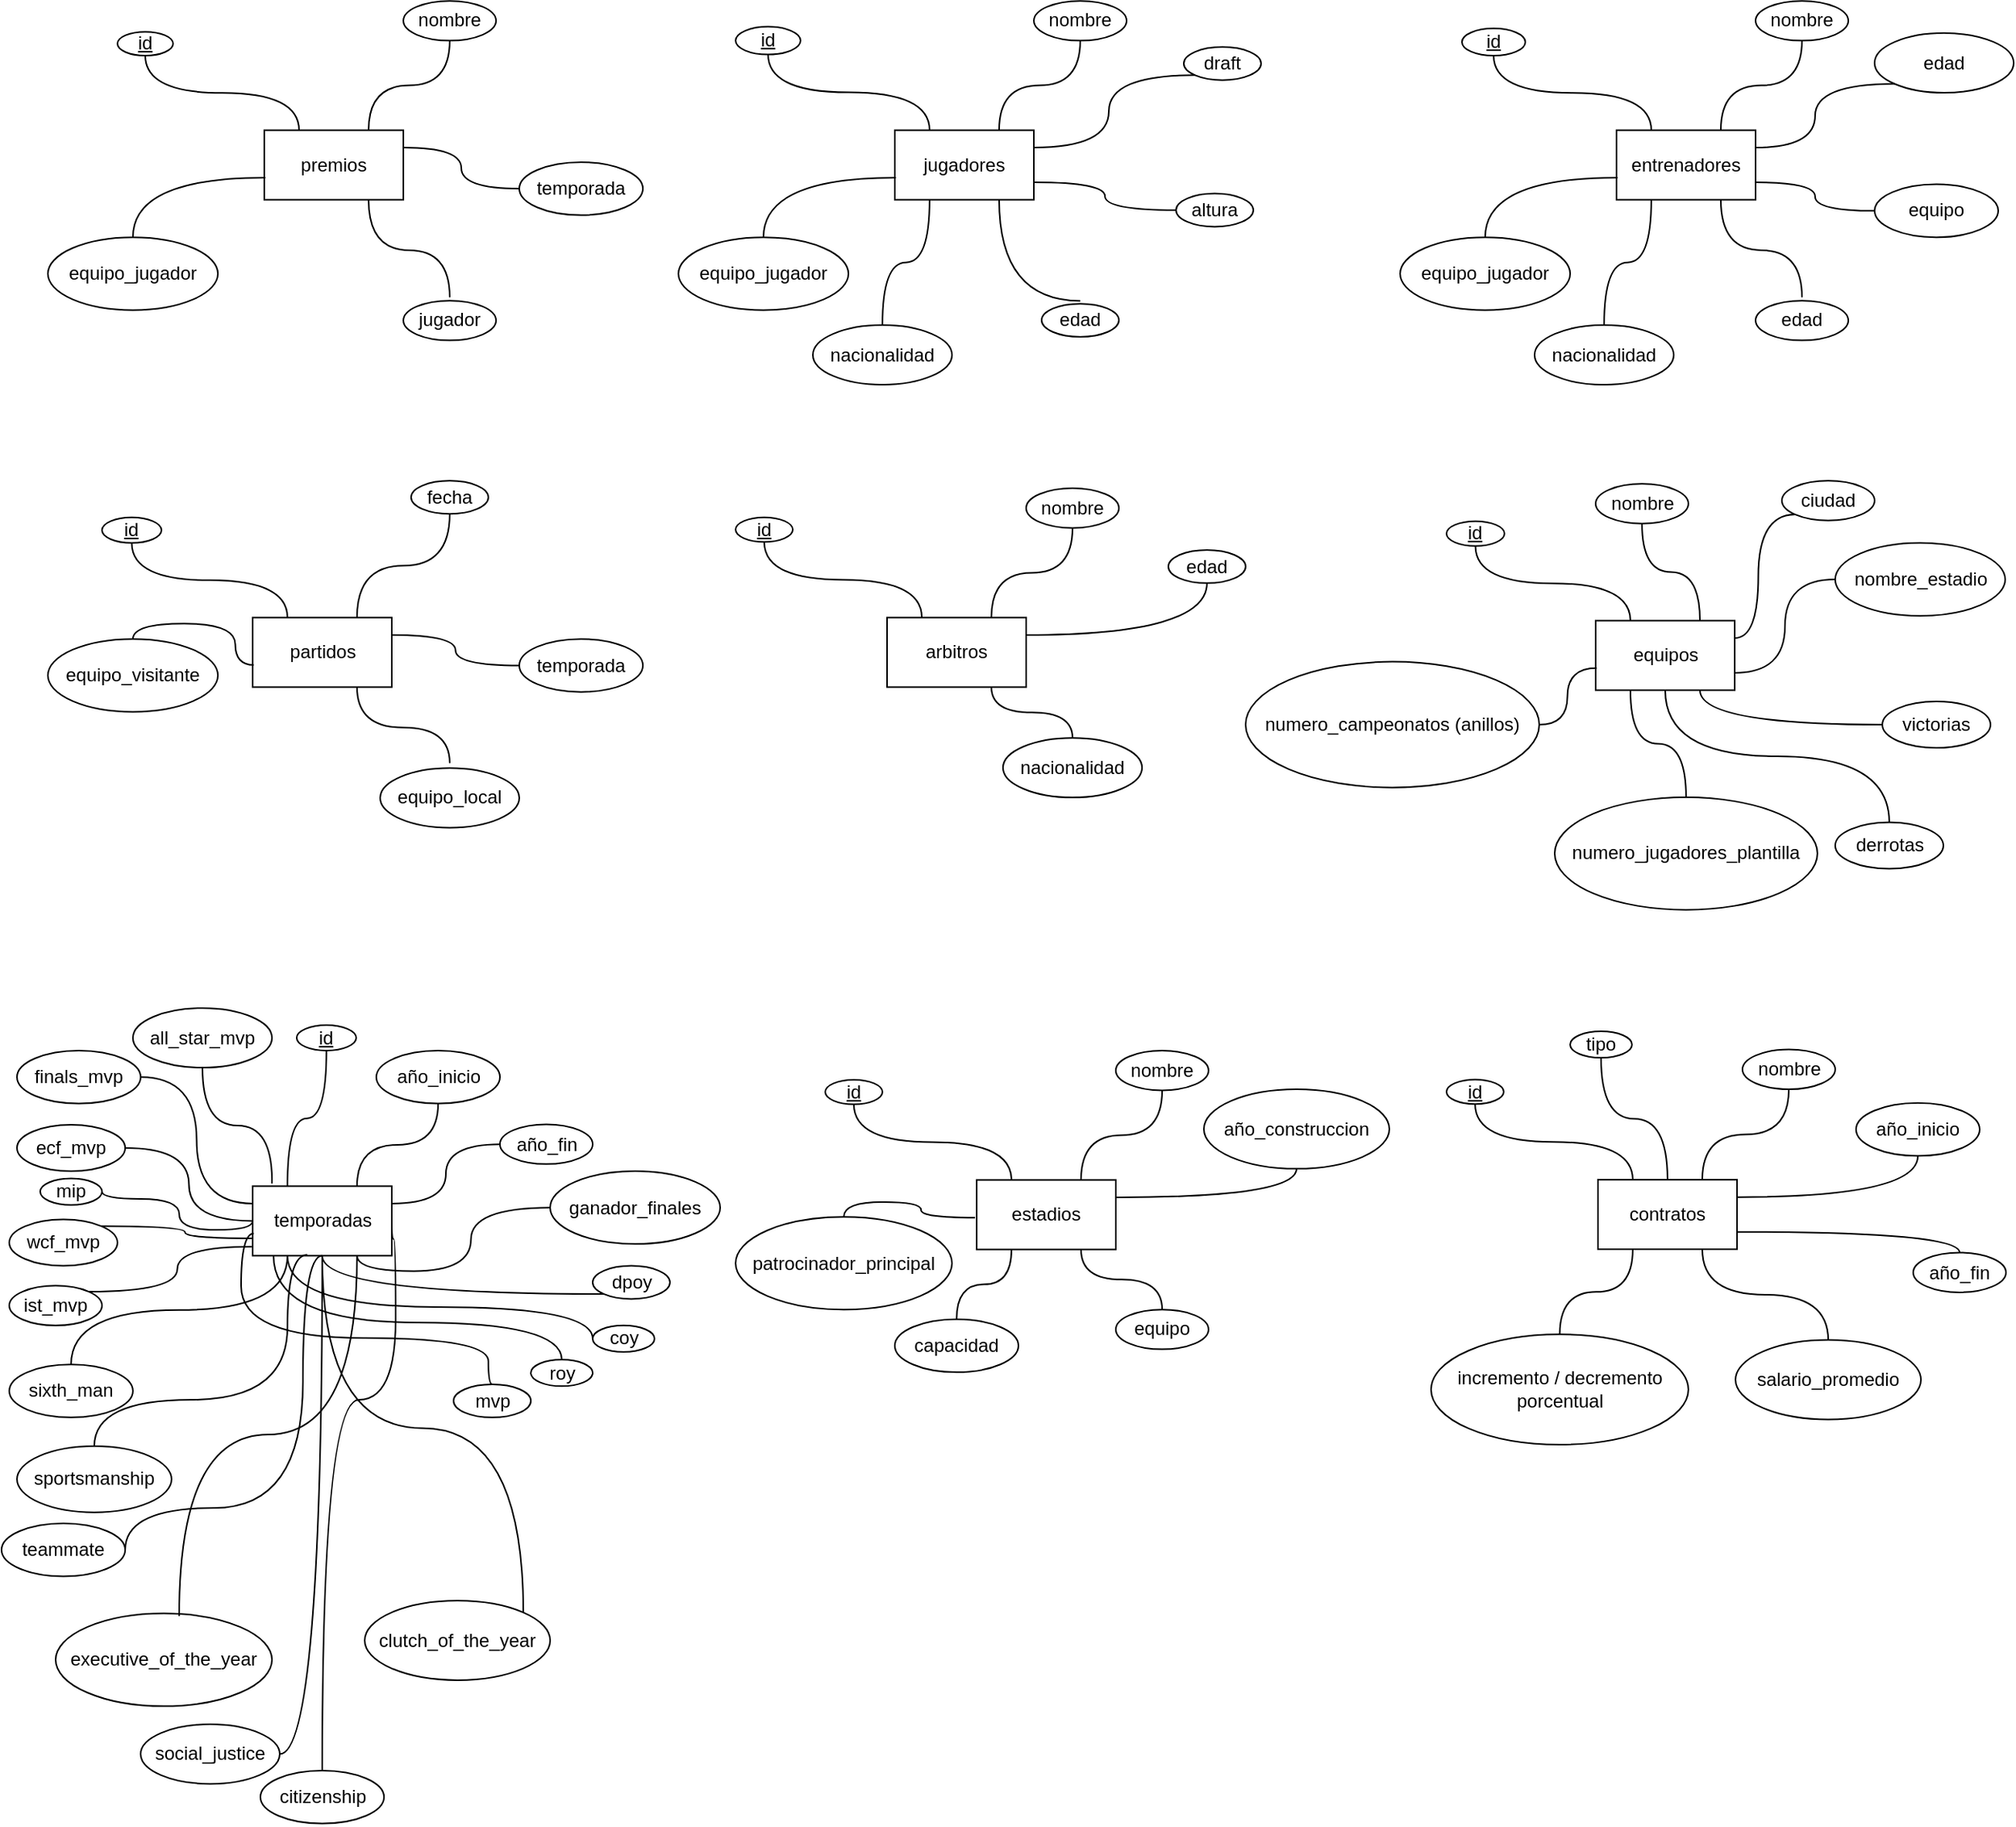 <mxfile>
    <diagram id="GtlSE6PxsFourFfLZDGg" name="Page-1">
        <mxGraphModel dx="1691" dy="1198" grid="1" gridSize="10" guides="1" tooltips="1" connect="1" arrows="1" fold="1" page="1" pageScale="1" pageWidth="4681" pageHeight="3300" math="0" shadow="0">
            <root>
                <mxCell id="0"/>
                <mxCell id="1" parent="0"/>
                <mxCell id="12" value="premios" style="rounded=0;whiteSpace=wrap;html=1;aspect=fixed;" parent="1" vertex="1">
                    <mxGeometry x="175" y="118.29" width="90" height="45" as="geometry"/>
                </mxCell>
                <mxCell id="13" style="edgeStyle=orthogonalEdgeStyle;html=1;exitX=0.5;exitY=1;exitDx=0;exitDy=0;entryX=0.25;entryY=0;entryDx=0;entryDy=0;curved=1;endArrow=none;endFill=0;" parent="1" source="14" target="12" edge="1">
                    <mxGeometry relative="1" as="geometry"/>
                </mxCell>
                <mxCell id="14" value="&lt;u&gt;id&lt;/u&gt;" style="ellipse;whiteSpace=wrap;html=1;aspect=fixed;" parent="1" vertex="1">
                    <mxGeometry x="80" y="54.58" width="35.99" height="15.42" as="geometry"/>
                </mxCell>
                <mxCell id="15" value="nombre" style="ellipse;whiteSpace=wrap;html=1;aspect=fixed;" parent="1" vertex="1">
                    <mxGeometry x="265" y="34.57" width="60" height="25.72" as="geometry"/>
                </mxCell>
                <mxCell id="16" style="edgeStyle=orthogonalEdgeStyle;html=1;exitX=0.5;exitY=1;exitDx=0;exitDy=0;entryX=0.75;entryY=0;entryDx=0;entryDy=0;curved=1;endArrow=none;endFill=0;" parent="1" source="15" target="12" edge="1">
                    <mxGeometry relative="1" as="geometry">
                        <mxPoint x="203" y="70.29" as="sourcePoint"/>
                        <mxPoint x="228" y="110.29" as="targetPoint"/>
                    </mxGeometry>
                </mxCell>
                <mxCell id="17" value="temporada" style="ellipse;whiteSpace=wrap;html=1;aspect=fixed;" parent="1" vertex="1">
                    <mxGeometry x="340" y="139" width="80" height="34.29" as="geometry"/>
                </mxCell>
                <mxCell id="18" style="edgeStyle=orthogonalEdgeStyle;html=1;exitX=0;exitY=0.5;exitDx=0;exitDy=0;entryX=1;entryY=0.25;entryDx=0;entryDy=0;curved=1;endArrow=none;endFill=0;" parent="1" source="17" target="12" edge="1">
                    <mxGeometry relative="1" as="geometry">
                        <mxPoint x="335" y="108.02" as="sourcePoint"/>
                        <mxPoint x="320" y="152.59" as="targetPoint"/>
                    </mxGeometry>
                </mxCell>
                <mxCell id="19" style="edgeStyle=orthogonalEdgeStyle;html=1;entryX=0.75;entryY=1;entryDx=0;entryDy=0;curved=1;endArrow=none;endFill=0;exitX=0.5;exitY=-0.085;exitDx=0;exitDy=0;exitPerimeter=0;" parent="1" source="20" target="12" edge="1">
                    <mxGeometry relative="1" as="geometry">
                        <mxPoint x="360" y="130.29" as="sourcePoint"/>
                        <mxPoint x="270" y="174.19" as="targetPoint"/>
                    </mxGeometry>
                </mxCell>
                <mxCell id="20" value="jugador" style="ellipse;whiteSpace=wrap;html=1;aspect=fixed;" parent="1" vertex="1">
                    <mxGeometry x="265" y="228.57" width="60" height="25.72" as="geometry"/>
                </mxCell>
                <mxCell id="21" value="equipo_jugador" style="ellipse;whiteSpace=wrap;html=1;aspect=fixed;" parent="1" vertex="1">
                    <mxGeometry x="35" y="187.58" width="110" height="47.15" as="geometry"/>
                </mxCell>
                <mxCell id="22" style="edgeStyle=orthogonalEdgeStyle;html=1;entryX=0.008;entryY=0.682;entryDx=0;entryDy=0;curved=1;endArrow=none;endFill=0;entryPerimeter=0;exitX=0.5;exitY=0;exitDx=0;exitDy=0;" parent="1" source="21" target="12" edge="1">
                    <mxGeometry relative="1" as="geometry">
                        <mxPoint x="297.72" y="195.745" as="sourcePoint"/>
                        <mxPoint x="230.0" y="178.58" as="targetPoint"/>
                    </mxGeometry>
                </mxCell>
                <mxCell id="27" value="jugadores" style="rounded=0;whiteSpace=wrap;html=1;aspect=fixed;" parent="1" vertex="1">
                    <mxGeometry x="583" y="118.29" width="90" height="45" as="geometry"/>
                </mxCell>
                <mxCell id="28" style="edgeStyle=orthogonalEdgeStyle;html=1;exitX=0.5;exitY=1;exitDx=0;exitDy=0;entryX=0.25;entryY=0;entryDx=0;entryDy=0;curved=1;endArrow=none;endFill=0;" parent="1" source="29" target="27" edge="1">
                    <mxGeometry relative="1" as="geometry"/>
                </mxCell>
                <mxCell id="29" value="&lt;u&gt;id&lt;/u&gt;" style="ellipse;whiteSpace=wrap;html=1;aspect=fixed;" parent="1" vertex="1">
                    <mxGeometry x="480" y="51.28" width="42" height="18.01" as="geometry"/>
                </mxCell>
                <mxCell id="30" value="nombre" style="ellipse;whiteSpace=wrap;html=1;aspect=fixed;" parent="1" vertex="1">
                    <mxGeometry x="673" y="34.57" width="60" height="25.72" as="geometry"/>
                </mxCell>
                <mxCell id="31" style="edgeStyle=orthogonalEdgeStyle;html=1;exitX=0.5;exitY=1;exitDx=0;exitDy=0;entryX=0.75;entryY=0;entryDx=0;entryDy=0;curved=1;endArrow=none;endFill=0;" parent="1" source="30" target="27" edge="1">
                    <mxGeometry relative="1" as="geometry">
                        <mxPoint x="611" y="70.29" as="sourcePoint"/>
                        <mxPoint x="636" y="110.29" as="targetPoint"/>
                    </mxGeometry>
                </mxCell>
                <mxCell id="32" value="altura" style="ellipse;whiteSpace=wrap;html=1;aspect=fixed;" parent="1" vertex="1">
                    <mxGeometry x="765" y="159.29" width="50" height="21.43" as="geometry"/>
                </mxCell>
                <mxCell id="33" style="edgeStyle=orthogonalEdgeStyle;html=1;exitX=0;exitY=0.5;exitDx=0;exitDy=0;entryX=1;entryY=0.75;entryDx=0;entryDy=0;curved=1;endArrow=none;endFill=0;" parent="1" source="32" target="27" edge="1">
                    <mxGeometry relative="1" as="geometry">
                        <mxPoint x="743" y="108.02" as="sourcePoint"/>
                        <mxPoint x="728" y="152.59" as="targetPoint"/>
                    </mxGeometry>
                </mxCell>
                <mxCell id="34" style="edgeStyle=orthogonalEdgeStyle;html=1;entryX=0.75;entryY=1;entryDx=0;entryDy=0;curved=1;endArrow=none;endFill=0;exitX=0.5;exitY=-0.085;exitDx=0;exitDy=0;exitPerimeter=0;" parent="1" source="35" target="27" edge="1">
                    <mxGeometry relative="1" as="geometry">
                        <mxPoint x="768" y="130.29" as="sourcePoint"/>
                        <mxPoint x="678" y="174.19" as="targetPoint"/>
                    </mxGeometry>
                </mxCell>
                <mxCell id="35" value="edad" style="ellipse;whiteSpace=wrap;html=1;aspect=fixed;" parent="1" vertex="1">
                    <mxGeometry x="678" y="230.57" width="50" height="21.43" as="geometry"/>
                </mxCell>
                <mxCell id="36" value="equipo_jugador" style="ellipse;whiteSpace=wrap;html=1;aspect=fixed;" parent="1" vertex="1">
                    <mxGeometry x="443" y="187.58" width="110" height="47.15" as="geometry"/>
                </mxCell>
                <mxCell id="37" style="edgeStyle=orthogonalEdgeStyle;html=1;entryX=0.008;entryY=0.682;entryDx=0;entryDy=0;curved=1;endArrow=none;endFill=0;entryPerimeter=0;exitX=0.5;exitY=0;exitDx=0;exitDy=0;" parent="1" source="36" target="27" edge="1">
                    <mxGeometry relative="1" as="geometry">
                        <mxPoint x="705.72" y="195.745" as="sourcePoint"/>
                        <mxPoint x="638.0" y="178.58" as="targetPoint"/>
                    </mxGeometry>
                </mxCell>
                <mxCell id="38" value="nacionalidad" style="ellipse;whiteSpace=wrap;html=1;aspect=fixed;" parent="1" vertex="1">
                    <mxGeometry x="530" y="244.42" width="90" height="38.58" as="geometry"/>
                </mxCell>
                <mxCell id="39" style="edgeStyle=orthogonalEdgeStyle;html=1;entryX=0.25;entryY=1;entryDx=0;entryDy=0;curved=1;endArrow=none;endFill=0;exitX=0.5;exitY=0;exitDx=0;exitDy=0;" parent="1" source="38" target="27" edge="1">
                    <mxGeometry relative="1" as="geometry">
                        <mxPoint x="523.99" y="218.6" as="sourcePoint"/>
                        <mxPoint x="609.71" y="180.0" as="targetPoint"/>
                    </mxGeometry>
                </mxCell>
                <mxCell id="40" value="draft" style="ellipse;whiteSpace=wrap;html=1;aspect=fixed;" parent="1" vertex="1">
                    <mxGeometry x="770" y="64.43" width="50" height="21.43" as="geometry"/>
                </mxCell>
                <mxCell id="41" style="edgeStyle=orthogonalEdgeStyle;html=1;exitX=0;exitY=1;exitDx=0;exitDy=0;entryX=1;entryY=0.25;entryDx=0;entryDy=0;curved=1;endArrow=none;endFill=0;" parent="1" source="40" target="27" edge="1">
                    <mxGeometry relative="1" as="geometry">
                        <mxPoint x="765.0" y="138.995" as="sourcePoint"/>
                        <mxPoint x="690" y="112.39" as="targetPoint"/>
                    </mxGeometry>
                </mxCell>
                <mxCell id="42" value="entrenadores" style="rounded=0;whiteSpace=wrap;html=1;aspect=fixed;" parent="1" vertex="1">
                    <mxGeometry x="1050" y="118.29" width="90" height="45" as="geometry"/>
                </mxCell>
                <mxCell id="43" style="edgeStyle=orthogonalEdgeStyle;html=1;exitX=0.5;exitY=1;exitDx=0;exitDy=0;entryX=0.25;entryY=0;entryDx=0;entryDy=0;curved=1;endArrow=none;endFill=0;" parent="1" source="44" target="42" edge="1">
                    <mxGeometry relative="1" as="geometry"/>
                </mxCell>
                <mxCell id="44" value="&lt;u&gt;id&lt;/u&gt;" style="ellipse;whiteSpace=wrap;html=1;aspect=fixed;" parent="1" vertex="1">
                    <mxGeometry x="950" y="52.43" width="40.99" height="17.57" as="geometry"/>
                </mxCell>
                <mxCell id="45" value="nombre" style="ellipse;whiteSpace=wrap;html=1;aspect=fixed;" parent="1" vertex="1">
                    <mxGeometry x="1140" y="34.57" width="60" height="25.72" as="geometry"/>
                </mxCell>
                <mxCell id="46" style="edgeStyle=orthogonalEdgeStyle;html=1;exitX=0.5;exitY=1;exitDx=0;exitDy=0;entryX=0.75;entryY=0;entryDx=0;entryDy=0;curved=1;endArrow=none;endFill=0;" parent="1" source="45" target="42" edge="1">
                    <mxGeometry relative="1" as="geometry">
                        <mxPoint x="1078" y="70.29" as="sourcePoint"/>
                        <mxPoint x="1103" y="110.29" as="targetPoint"/>
                    </mxGeometry>
                </mxCell>
                <mxCell id="47" value="equipo" style="ellipse;whiteSpace=wrap;html=1;aspect=fixed;" parent="1" vertex="1">
                    <mxGeometry x="1217" y="153.29" width="80" height="34.29" as="geometry"/>
                </mxCell>
                <mxCell id="48" style="edgeStyle=orthogonalEdgeStyle;html=1;exitX=0;exitY=0.5;exitDx=0;exitDy=0;entryX=1;entryY=0.75;entryDx=0;entryDy=0;curved=1;endArrow=none;endFill=0;" parent="1" source="47" target="42" edge="1">
                    <mxGeometry relative="1" as="geometry">
                        <mxPoint x="1210" y="108.02" as="sourcePoint"/>
                        <mxPoint x="1195" y="152.59" as="targetPoint"/>
                    </mxGeometry>
                </mxCell>
                <mxCell id="49" style="edgeStyle=orthogonalEdgeStyle;html=1;entryX=0.75;entryY=1;entryDx=0;entryDy=0;curved=1;endArrow=none;endFill=0;exitX=0.5;exitY=-0.085;exitDx=0;exitDy=0;exitPerimeter=0;" parent="1" source="50" target="42" edge="1">
                    <mxGeometry relative="1" as="geometry">
                        <mxPoint x="1235" y="130.29" as="sourcePoint"/>
                        <mxPoint x="1145" y="174.19" as="targetPoint"/>
                    </mxGeometry>
                </mxCell>
                <mxCell id="50" value="edad" style="ellipse;whiteSpace=wrap;html=1;aspect=fixed;" parent="1" vertex="1">
                    <mxGeometry x="1140" y="228.57" width="60" height="25.72" as="geometry"/>
                </mxCell>
                <mxCell id="51" value="equipo_jugador" style="ellipse;whiteSpace=wrap;html=1;aspect=fixed;" parent="1" vertex="1">
                    <mxGeometry x="910" y="187.58" width="110" height="47.15" as="geometry"/>
                </mxCell>
                <mxCell id="52" style="edgeStyle=orthogonalEdgeStyle;html=1;entryX=0.008;entryY=0.682;entryDx=0;entryDy=0;curved=1;endArrow=none;endFill=0;entryPerimeter=0;exitX=0.5;exitY=0;exitDx=0;exitDy=0;" parent="1" source="51" target="42" edge="1">
                    <mxGeometry relative="1" as="geometry">
                        <mxPoint x="1172.72" y="195.745" as="sourcePoint"/>
                        <mxPoint x="1105" y="178.58" as="targetPoint"/>
                    </mxGeometry>
                </mxCell>
                <mxCell id="53" value="nacionalidad" style="ellipse;whiteSpace=wrap;html=1;aspect=fixed;" parent="1" vertex="1">
                    <mxGeometry x="997" y="244.42" width="90" height="38.58" as="geometry"/>
                </mxCell>
                <mxCell id="54" style="edgeStyle=orthogonalEdgeStyle;html=1;entryX=0.25;entryY=1;entryDx=0;entryDy=0;curved=1;endArrow=none;endFill=0;exitX=0.5;exitY=0;exitDx=0;exitDy=0;" parent="1" source="53" target="42" edge="1">
                    <mxGeometry relative="1" as="geometry">
                        <mxPoint x="990.99" y="218.6" as="sourcePoint"/>
                        <mxPoint x="1076.71" y="180.0" as="targetPoint"/>
                    </mxGeometry>
                </mxCell>
                <mxCell id="55" value="edad" style="ellipse;whiteSpace=wrap;html=1;aspect=fixed;" parent="1" vertex="1">
                    <mxGeometry x="1217" y="55.43" width="90" height="38.58" as="geometry"/>
                </mxCell>
                <mxCell id="56" style="edgeStyle=orthogonalEdgeStyle;html=1;exitX=0;exitY=1;exitDx=0;exitDy=0;entryX=1;entryY=0.25;entryDx=0;entryDy=0;curved=1;endArrow=none;endFill=0;" parent="1" source="55" target="42" edge="1">
                    <mxGeometry relative="1" as="geometry">
                        <mxPoint x="1232.0" y="138.995" as="sourcePoint"/>
                        <mxPoint x="1157" y="112.39" as="targetPoint"/>
                    </mxGeometry>
                </mxCell>
                <mxCell id="58" value="partidos" style="rounded=0;whiteSpace=wrap;html=1;aspect=fixed;" vertex="1" parent="1">
                    <mxGeometry x="167.5" y="433.72" width="90" height="45" as="geometry"/>
                </mxCell>
                <mxCell id="59" style="edgeStyle=orthogonalEdgeStyle;html=1;exitX=0.5;exitY=1;exitDx=0;exitDy=0;entryX=0.25;entryY=0;entryDx=0;entryDy=0;curved=1;endArrow=none;endFill=0;" edge="1" parent="1" source="60" target="58">
                    <mxGeometry relative="1" as="geometry"/>
                </mxCell>
                <mxCell id="60" value="&lt;u&gt;id&lt;/u&gt;" style="ellipse;whiteSpace=wrap;html=1;aspect=fixed;" vertex="1" parent="1">
                    <mxGeometry x="70" y="368.93" width="38.49" height="16.5" as="geometry"/>
                </mxCell>
                <mxCell id="61" value="fecha" style="ellipse;whiteSpace=wrap;html=1;aspect=fixed;" vertex="1" parent="1">
                    <mxGeometry x="270" y="345.14" width="50" height="21.43" as="geometry"/>
                </mxCell>
                <mxCell id="62" style="edgeStyle=orthogonalEdgeStyle;html=1;exitX=0.5;exitY=1;exitDx=0;exitDy=0;entryX=0.75;entryY=0;entryDx=0;entryDy=0;curved=1;endArrow=none;endFill=0;" edge="1" parent="1" source="61" target="58">
                    <mxGeometry relative="1" as="geometry">
                        <mxPoint x="195.5" y="385.72" as="sourcePoint"/>
                        <mxPoint x="220.5" y="425.72" as="targetPoint"/>
                    </mxGeometry>
                </mxCell>
                <mxCell id="63" value="temporada" style="ellipse;whiteSpace=wrap;html=1;aspect=fixed;" vertex="1" parent="1">
                    <mxGeometry x="340" y="447.57" width="80" height="34.29" as="geometry"/>
                </mxCell>
                <mxCell id="64" style="edgeStyle=orthogonalEdgeStyle;html=1;exitX=0;exitY=0.5;exitDx=0;exitDy=0;entryX=1;entryY=0.25;entryDx=0;entryDy=0;curved=1;endArrow=none;endFill=0;" edge="1" parent="1" source="63" target="58">
                    <mxGeometry relative="1" as="geometry">
                        <mxPoint x="327.5" y="423.45" as="sourcePoint"/>
                        <mxPoint x="312.5" y="468.02" as="targetPoint"/>
                    </mxGeometry>
                </mxCell>
                <mxCell id="65" style="edgeStyle=orthogonalEdgeStyle;html=1;entryX=0.75;entryY=1;entryDx=0;entryDy=0;curved=1;endArrow=none;endFill=0;exitX=0.5;exitY=-0.085;exitDx=0;exitDy=0;exitPerimeter=0;" edge="1" parent="1" source="66" target="58">
                    <mxGeometry relative="1" as="geometry">
                        <mxPoint x="352.5" y="445.72" as="sourcePoint"/>
                        <mxPoint x="262.5" y="489.62" as="targetPoint"/>
                    </mxGeometry>
                </mxCell>
                <mxCell id="66" value="equipo_local" style="ellipse;whiteSpace=wrap;html=1;aspect=fixed;" vertex="1" parent="1">
                    <mxGeometry x="250" y="531.14" width="90" height="38.58" as="geometry"/>
                </mxCell>
                <mxCell id="67" value="equipo_visitante" style="ellipse;whiteSpace=wrap;html=1;aspect=fixed;" vertex="1" parent="1">
                    <mxGeometry x="35" y="447.57" width="110" height="47.15" as="geometry"/>
                </mxCell>
                <mxCell id="68" style="edgeStyle=orthogonalEdgeStyle;html=1;entryX=0.008;entryY=0.682;entryDx=0;entryDy=0;curved=1;endArrow=none;endFill=0;entryPerimeter=0;exitX=0.5;exitY=0;exitDx=0;exitDy=0;" edge="1" parent="1" source="67" target="58">
                    <mxGeometry relative="1" as="geometry">
                        <mxPoint x="290.22" y="511.175" as="sourcePoint"/>
                        <mxPoint x="222.5" y="494.01" as="targetPoint"/>
                    </mxGeometry>
                </mxCell>
                <mxCell id="72" value="arbitros" style="rounded=0;whiteSpace=wrap;html=1;aspect=fixed;" vertex="1" parent="1">
                    <mxGeometry x="578" y="433.72" width="90" height="45" as="geometry"/>
                </mxCell>
                <mxCell id="73" style="edgeStyle=orthogonalEdgeStyle;html=1;exitX=0.5;exitY=1;exitDx=0;exitDy=0;entryX=0.25;entryY=0;entryDx=0;entryDy=0;curved=1;endArrow=none;endFill=0;" edge="1" parent="1" source="74" target="72">
                    <mxGeometry relative="1" as="geometry"/>
                </mxCell>
                <mxCell id="74" value="&lt;u&gt;id&lt;/u&gt;" style="ellipse;whiteSpace=wrap;html=1;aspect=fixed;" vertex="1" parent="1">
                    <mxGeometry x="480" y="368.86" width="37" height="15.86" as="geometry"/>
                </mxCell>
                <mxCell id="75" value="nombre" style="ellipse;whiteSpace=wrap;html=1;aspect=fixed;" vertex="1" parent="1">
                    <mxGeometry x="668" y="350" width="60" height="25.72" as="geometry"/>
                </mxCell>
                <mxCell id="76" style="edgeStyle=orthogonalEdgeStyle;html=1;exitX=0.5;exitY=1;exitDx=0;exitDy=0;entryX=0.75;entryY=0;entryDx=0;entryDy=0;curved=1;endArrow=none;endFill=0;" edge="1" parent="1" source="75" target="72">
                    <mxGeometry relative="1" as="geometry">
                        <mxPoint x="606" y="385.72" as="sourcePoint"/>
                        <mxPoint x="631" y="425.72" as="targetPoint"/>
                    </mxGeometry>
                </mxCell>
                <mxCell id="79" style="edgeStyle=orthogonalEdgeStyle;html=1;entryX=1;entryY=0.25;entryDx=0;entryDy=0;curved=1;endArrow=none;endFill=0;exitX=0.5;exitY=1;exitDx=0;exitDy=0;" edge="1" parent="1" source="80" target="72">
                    <mxGeometry relative="1" as="geometry">
                        <mxPoint x="763" y="445.72" as="sourcePoint"/>
                        <mxPoint x="673" y="489.62" as="targetPoint"/>
                    </mxGeometry>
                </mxCell>
                <mxCell id="80" value="edad" style="ellipse;whiteSpace=wrap;html=1;aspect=fixed;" vertex="1" parent="1">
                    <mxGeometry x="760" y="390" width="50" height="21.43" as="geometry"/>
                </mxCell>
                <mxCell id="83" value="nacionalidad" style="ellipse;whiteSpace=wrap;html=1;aspect=fixed;" vertex="1" parent="1">
                    <mxGeometry x="653" y="511.58" width="90" height="38.58" as="geometry"/>
                </mxCell>
                <mxCell id="84" style="edgeStyle=orthogonalEdgeStyle;html=1;entryX=0.75;entryY=1;entryDx=0;entryDy=0;curved=1;endArrow=none;endFill=0;exitX=0.5;exitY=0;exitDx=0;exitDy=0;" edge="1" parent="1" source="83" target="72">
                    <mxGeometry relative="1" as="geometry">
                        <mxPoint x="518.99" y="534.03" as="sourcePoint"/>
                        <mxPoint x="604.71" y="495.43" as="targetPoint"/>
                    </mxGeometry>
                </mxCell>
                <mxCell id="90" value="equipos" style="rounded=0;whiteSpace=wrap;html=1;aspect=fixed;" vertex="1" parent="1">
                    <mxGeometry x="1036.5" y="435.72" width="90" height="45" as="geometry"/>
                </mxCell>
                <mxCell id="91" style="edgeStyle=orthogonalEdgeStyle;html=1;exitX=0.5;exitY=1;exitDx=0;exitDy=0;entryX=0.25;entryY=0;entryDx=0;entryDy=0;curved=1;endArrow=none;endFill=0;" edge="1" parent="1" source="92" target="90">
                    <mxGeometry relative="1" as="geometry"/>
                </mxCell>
                <mxCell id="92" value="&lt;u&gt;id&lt;/u&gt;" style="ellipse;whiteSpace=wrap;html=1;aspect=fixed;" vertex="1" parent="1">
                    <mxGeometry x="940" y="371.36" width="37.49" height="16.07" as="geometry"/>
                </mxCell>
                <mxCell id="93" value="nombre" style="ellipse;whiteSpace=wrap;html=1;aspect=fixed;" vertex="1" parent="1">
                    <mxGeometry x="1036.5" y="347.14" width="60" height="25.72" as="geometry"/>
                </mxCell>
                <mxCell id="94" style="edgeStyle=orthogonalEdgeStyle;html=1;exitX=0.5;exitY=1;exitDx=0;exitDy=0;entryX=0.75;entryY=0;entryDx=0;entryDy=0;curved=1;endArrow=none;endFill=0;" edge="1" parent="1" source="93" target="90">
                    <mxGeometry relative="1" as="geometry">
                        <mxPoint x="1064.5" y="387.72" as="sourcePoint"/>
                        <mxPoint x="1089.5" y="427.72" as="targetPoint"/>
                    </mxGeometry>
                </mxCell>
                <mxCell id="95" value="nombre_estadio" style="ellipse;whiteSpace=wrap;html=1;aspect=fixed;" vertex="1" parent="1">
                    <mxGeometry x="1191.5" y="385.43" width="110" height="47.15" as="geometry"/>
                </mxCell>
                <mxCell id="96" style="edgeStyle=orthogonalEdgeStyle;html=1;exitX=0;exitY=0.5;exitDx=0;exitDy=0;entryX=1;entryY=0.75;entryDx=0;entryDy=0;curved=1;endArrow=none;endFill=0;" edge="1" parent="1" source="95" target="90">
                    <mxGeometry relative="1" as="geometry">
                        <mxPoint x="1196.5" y="425.45" as="sourcePoint"/>
                        <mxPoint x="1181.5" y="470.02" as="targetPoint"/>
                    </mxGeometry>
                </mxCell>
                <mxCell id="97" style="edgeStyle=orthogonalEdgeStyle;html=1;entryX=0.75;entryY=1;entryDx=0;entryDy=0;curved=1;endArrow=none;endFill=0;exitX=0;exitY=0.5;exitDx=0;exitDy=0;" edge="1" parent="1" source="98" target="90">
                    <mxGeometry relative="1" as="geometry">
                        <mxPoint x="1221.5" y="447.72" as="sourcePoint"/>
                        <mxPoint x="1131.5" y="491.62" as="targetPoint"/>
                    </mxGeometry>
                </mxCell>
                <mxCell id="98" value="victorias" style="ellipse;whiteSpace=wrap;html=1;aspect=fixed;" vertex="1" parent="1">
                    <mxGeometry x="1222" y="488.01" width="70" height="30.01" as="geometry"/>
                </mxCell>
                <mxCell id="99" value="numero_campeonatos (anillos)" style="ellipse;whiteSpace=wrap;html=1;aspect=fixed;" vertex="1" parent="1">
                    <mxGeometry x="810" y="462.3" width="190" height="81.44" as="geometry"/>
                </mxCell>
                <mxCell id="100" style="edgeStyle=orthogonalEdgeStyle;html=1;entryX=0.008;entryY=0.682;entryDx=0;entryDy=0;curved=1;endArrow=none;endFill=0;entryPerimeter=0;exitX=1;exitY=0.5;exitDx=0;exitDy=0;" edge="1" parent="1" source="99" target="90">
                    <mxGeometry relative="1" as="geometry">
                        <mxPoint x="1159.22" y="513.175" as="sourcePoint"/>
                        <mxPoint x="1091.5" y="496.01" as="targetPoint"/>
                    </mxGeometry>
                </mxCell>
                <mxCell id="101" value="numero_jugadores_plantilla" style="ellipse;whiteSpace=wrap;html=1;aspect=fixed;" vertex="1" parent="1">
                    <mxGeometry x="1010" y="550" width="170" height="72.87" as="geometry"/>
                </mxCell>
                <mxCell id="102" style="edgeStyle=orthogonalEdgeStyle;html=1;entryX=0.25;entryY=1;entryDx=0;entryDy=0;curved=1;endArrow=none;endFill=0;exitX=0.5;exitY=0;exitDx=0;exitDy=0;" edge="1" parent="1" source="101" target="90">
                    <mxGeometry relative="1" as="geometry">
                        <mxPoint x="977.49" y="536.03" as="sourcePoint"/>
                        <mxPoint x="1063.21" y="497.43" as="targetPoint"/>
                    </mxGeometry>
                </mxCell>
                <mxCell id="103" value="ciudad" style="ellipse;whiteSpace=wrap;html=1;aspect=fixed;" vertex="1" parent="1">
                    <mxGeometry x="1157" y="345.14" width="60" height="25.72" as="geometry"/>
                </mxCell>
                <mxCell id="104" style="edgeStyle=orthogonalEdgeStyle;html=1;exitX=0;exitY=1;exitDx=0;exitDy=0;entryX=1;entryY=0.25;entryDx=0;entryDy=0;curved=1;endArrow=none;endFill=0;" edge="1" parent="1" source="103" target="90">
                    <mxGeometry relative="1" as="geometry">
                        <mxPoint x="1218.5" y="456.425" as="sourcePoint"/>
                        <mxPoint x="1143.5" y="429.82" as="targetPoint"/>
                    </mxGeometry>
                </mxCell>
                <mxCell id="105" value="derrotas" style="ellipse;whiteSpace=wrap;html=1;aspect=fixed;" vertex="1" parent="1">
                    <mxGeometry x="1191.5" y="566.28" width="70" height="30.01" as="geometry"/>
                </mxCell>
                <mxCell id="106" style="edgeStyle=orthogonalEdgeStyle;html=1;entryX=0.5;entryY=1;entryDx=0;entryDy=0;curved=1;endArrow=none;endFill=0;exitX=0.5;exitY=0;exitDx=0;exitDy=0;" edge="1" parent="1" source="105" target="90">
                    <mxGeometry relative="1" as="geometry">
                        <mxPoint x="1166.5" y="553.814" as="sourcePoint"/>
                        <mxPoint x="1114" y="490.72" as="targetPoint"/>
                    </mxGeometry>
                </mxCell>
                <mxCell id="107" value="temporadas" style="rounded=0;whiteSpace=wrap;html=1;aspect=fixed;" vertex="1" parent="1">
                    <mxGeometry x="167.5" y="801.72" width="90" height="45" as="geometry"/>
                </mxCell>
                <mxCell id="108" style="edgeStyle=orthogonalEdgeStyle;html=1;exitX=0.5;exitY=1;exitDx=0;exitDy=0;entryX=0.25;entryY=0;entryDx=0;entryDy=0;curved=1;endArrow=none;endFill=0;" edge="1" parent="1" source="109" target="107">
                    <mxGeometry relative="1" as="geometry"/>
                </mxCell>
                <mxCell id="109" value="&lt;u&gt;id&lt;/u&gt;" style="ellipse;whiteSpace=wrap;html=1;aspect=fixed;" vertex="1" parent="1">
                    <mxGeometry x="195.99" y="697.5" width="38.49" height="16.5" as="geometry"/>
                </mxCell>
                <mxCell id="110" value="año_inicio" style="ellipse;whiteSpace=wrap;html=1;aspect=fixed;" vertex="1" parent="1">
                    <mxGeometry x="247.5" y="714" width="80" height="34.29" as="geometry"/>
                </mxCell>
                <mxCell id="111" style="edgeStyle=orthogonalEdgeStyle;html=1;exitX=0.5;exitY=1;exitDx=0;exitDy=0;entryX=0.75;entryY=0;entryDx=0;entryDy=0;curved=1;endArrow=none;endFill=0;" edge="1" parent="1" source="110" target="107">
                    <mxGeometry relative="1" as="geometry">
                        <mxPoint x="195.5" y="753.72" as="sourcePoint"/>
                        <mxPoint x="220.5" y="793.72" as="targetPoint"/>
                    </mxGeometry>
                </mxCell>
                <mxCell id="112" value="año_fin" style="ellipse;whiteSpace=wrap;html=1;aspect=fixed;" vertex="1" parent="1">
                    <mxGeometry x="327.5" y="761.71" width="60" height="25.72" as="geometry"/>
                </mxCell>
                <mxCell id="113" style="edgeStyle=orthogonalEdgeStyle;html=1;exitX=0;exitY=0.5;exitDx=0;exitDy=0;entryX=1;entryY=0.25;entryDx=0;entryDy=0;curved=1;endArrow=none;endFill=0;" edge="1" parent="1" source="112" target="107">
                    <mxGeometry relative="1" as="geometry">
                        <mxPoint x="327.5" y="791.45" as="sourcePoint"/>
                        <mxPoint x="312.5" y="836.02" as="targetPoint"/>
                    </mxGeometry>
                </mxCell>
                <mxCell id="114" style="edgeStyle=orthogonalEdgeStyle;html=1;entryX=0.75;entryY=1;entryDx=0;entryDy=0;curved=1;endArrow=none;endFill=0;exitX=0;exitY=0.5;exitDx=0;exitDy=0;" edge="1" parent="1" source="115" target="107">
                    <mxGeometry relative="1" as="geometry">
                        <mxPoint x="352.5" y="813.72" as="sourcePoint"/>
                        <mxPoint x="262.5" y="857.62" as="targetPoint"/>
                    </mxGeometry>
                </mxCell>
                <mxCell id="115" value="ganador_finales" style="ellipse;whiteSpace=wrap;html=1;aspect=fixed;" vertex="1" parent="1">
                    <mxGeometry x="360" y="792" width="110" height="47.15" as="geometry"/>
                </mxCell>
                <mxCell id="116" value="mvp" style="ellipse;whiteSpace=wrap;html=1;aspect=fixed;" vertex="1" parent="1">
                    <mxGeometry x="297.5" y="930" width="50" height="21.43" as="geometry"/>
                </mxCell>
                <mxCell id="117" style="edgeStyle=orthogonalEdgeStyle;html=1;entryX=0.008;entryY=0.682;entryDx=0;entryDy=0;curved=1;endArrow=none;endFill=0;entryPerimeter=0;exitX=0.5;exitY=0;exitDx=0;exitDy=0;" edge="1" parent="1" source="116" target="107">
                    <mxGeometry relative="1" as="geometry">
                        <mxPoint x="290.22" y="879.175" as="sourcePoint"/>
                        <mxPoint x="222.5" y="862.01" as="targetPoint"/>
                        <Array as="points">
                            <mxPoint x="320" y="930"/>
                            <mxPoint x="320" y="900"/>
                            <mxPoint x="160" y="900"/>
                            <mxPoint x="160" y="832"/>
                        </Array>
                    </mxGeometry>
                </mxCell>
                <mxCell id="128" value="dpoy" style="ellipse;whiteSpace=wrap;html=1;aspect=fixed;" vertex="1" parent="1">
                    <mxGeometry x="387.5" y="853.29" width="50" height="21.43" as="geometry"/>
                </mxCell>
                <mxCell id="129" style="edgeStyle=orthogonalEdgeStyle;html=1;curved=1;endArrow=none;endFill=0;exitX=0;exitY=1;exitDx=0;exitDy=0;" edge="1" parent="1" source="128" target="107">
                    <mxGeometry relative="1" as="geometry">
                        <mxPoint x="312.5" y="896.814" as="sourcePoint"/>
                        <mxPoint x="197.5" y="885.72" as="targetPoint"/>
                    </mxGeometry>
                </mxCell>
                <mxCell id="132" value="all_star_mvp" style="ellipse;whiteSpace=wrap;html=1;aspect=fixed;" vertex="1" parent="1">
                    <mxGeometry x="90" y="686.46" width="90" height="38.58" as="geometry"/>
                </mxCell>
                <mxCell id="133" value="roy" style="ellipse;whiteSpace=wrap;html=1;aspect=fixed;" vertex="1" parent="1">
                    <mxGeometry x="347.5" y="914.01" width="40" height="17.15" as="geometry"/>
                </mxCell>
                <mxCell id="134" value="coy" style="ellipse;whiteSpace=wrap;html=1;aspect=fixed;" vertex="1" parent="1">
                    <mxGeometry x="387.5" y="891.87" width="40" height="17.15" as="geometry"/>
                </mxCell>
                <mxCell id="135" style="edgeStyle=orthogonalEdgeStyle;html=1;curved=1;endArrow=none;endFill=0;exitX=0;exitY=0.5;exitDx=0;exitDy=0;entryX=0.25;entryY=1;entryDx=0;entryDy=0;" edge="1" parent="1" source="134" target="107">
                    <mxGeometry relative="1" as="geometry">
                        <mxPoint x="404.532" y="881.455" as="sourcePoint"/>
                        <mxPoint x="222.515" y="856.72" as="targetPoint"/>
                        <Array as="points">
                            <mxPoint x="387" y="880"/>
                            <mxPoint x="190" y="880"/>
                        </Array>
                    </mxGeometry>
                </mxCell>
                <mxCell id="138" style="edgeStyle=orthogonalEdgeStyle;html=1;curved=1;endArrow=none;endFill=0;exitX=0.5;exitY=0;exitDx=0;exitDy=0;" edge="1" parent="1" source="133" target="107">
                    <mxGeometry relative="1" as="geometry">
                        <mxPoint x="370.0" y="825.575" as="sourcePoint"/>
                        <mxPoint x="245" y="856.72" as="targetPoint"/>
                        <Array as="points">
                            <mxPoint x="367" y="890"/>
                            <mxPoint x="181" y="890"/>
                        </Array>
                    </mxGeometry>
                </mxCell>
                <mxCell id="139" value="finals_mvp" style="ellipse;whiteSpace=wrap;html=1;aspect=fixed;" vertex="1" parent="1">
                    <mxGeometry x="15" y="714.0" width="80" height="34.29" as="geometry"/>
                </mxCell>
                <mxCell id="140" value="ecf_mvp" style="ellipse;whiteSpace=wrap;html=1;aspect=fixed;" vertex="1" parent="1">
                    <mxGeometry x="15" y="761.99" width="70" height="30.01" as="geometry"/>
                </mxCell>
                <mxCell id="141" value="wcf_mvp" style="ellipse;whiteSpace=wrap;html=1;aspect=fixed;" vertex="1" parent="1">
                    <mxGeometry x="10.0" y="823.28" width="70" height="30.01" as="geometry"/>
                </mxCell>
                <mxCell id="142" value="ist_mvp" style="ellipse;whiteSpace=wrap;html=1;aspect=fixed;" vertex="1" parent="1">
                    <mxGeometry x="10" y="866.15" width="60" height="25.72" as="geometry"/>
                </mxCell>
                <mxCell id="143" value="executive_of_the_year" style="ellipse;whiteSpace=wrap;html=1;aspect=fixed;" vertex="1" parent="1">
                    <mxGeometry x="40" y="1078.3" width="140" height="60.01" as="geometry"/>
                </mxCell>
                <mxCell id="144" value="citizenship" style="ellipse;whiteSpace=wrap;html=1;aspect=fixed;" vertex="1" parent="1">
                    <mxGeometry x="172.5" y="1180" width="80" height="34.29" as="geometry"/>
                </mxCell>
                <mxCell id="145" value="sixth_man" style="ellipse;whiteSpace=wrap;html=1;aspect=fixed;" vertex="1" parent="1">
                    <mxGeometry x="10" y="917.14" width="80" height="34.29" as="geometry"/>
                </mxCell>
                <mxCell id="146" value="mip" style="ellipse;whiteSpace=wrap;html=1;aspect=fixed;" vertex="1" parent="1">
                    <mxGeometry x="30" y="796.72" width="40" height="17.15" as="geometry"/>
                </mxCell>
                <mxCell id="148" value="sportsmanship" style="ellipse;whiteSpace=wrap;html=1;aspect=fixed;" vertex="1" parent="1">
                    <mxGeometry x="15" y="970" width="100" height="42.87" as="geometry"/>
                </mxCell>
                <mxCell id="149" value="teammate" style="ellipse;whiteSpace=wrap;html=1;aspect=fixed;" vertex="1" parent="1">
                    <mxGeometry x="5.0" y="1020" width="80" height="34.29" as="geometry"/>
                </mxCell>
                <mxCell id="150" value="social_justice" style="ellipse;whiteSpace=wrap;html=1;aspect=fixed;" vertex="1" parent="1">
                    <mxGeometry x="95" y="1150" width="90" height="38.58" as="geometry"/>
                </mxCell>
                <mxCell id="151" value="clutch_of_the_year" style="ellipse;whiteSpace=wrap;html=1;aspect=fixed;" vertex="1" parent="1">
                    <mxGeometry x="240" y="1070" width="120" height="51.44" as="geometry"/>
                </mxCell>
                <mxCell id="153" style="edgeStyle=orthogonalEdgeStyle;html=1;exitX=0.5;exitY=1;exitDx=0;exitDy=0;curved=1;endArrow=none;endFill=0;" edge="1" parent="1" source="132">
                    <mxGeometry relative="1" as="geometry">
                        <mxPoint x="99.245" y="763.43" as="sourcePoint"/>
                        <mxPoint x="180" y="800" as="targetPoint"/>
                    </mxGeometry>
                </mxCell>
                <mxCell id="154" style="edgeStyle=orthogonalEdgeStyle;html=1;exitX=1;exitY=0.5;exitDx=0;exitDy=0;curved=1;endArrow=none;endFill=0;entryX=0;entryY=0.25;entryDx=0;entryDy=0;" edge="1" parent="1" source="139" target="107">
                    <mxGeometry relative="1" as="geometry">
                        <mxPoint x="145" y="735.04" as="sourcePoint"/>
                        <mxPoint x="190" y="810" as="targetPoint"/>
                    </mxGeometry>
                </mxCell>
                <mxCell id="156" style="edgeStyle=orthogonalEdgeStyle;html=1;exitX=1;exitY=0.5;exitDx=0;exitDy=0;curved=1;endArrow=none;endFill=0;entryX=0;entryY=0.5;entryDx=0;entryDy=0;" edge="1" parent="1" source="140" target="107">
                    <mxGeometry relative="1" as="geometry">
                        <mxPoint x="105" y="741.145" as="sourcePoint"/>
                        <mxPoint x="177.5" y="822.97" as="targetPoint"/>
                    </mxGeometry>
                </mxCell>
                <mxCell id="157" style="edgeStyle=orthogonalEdgeStyle;html=1;exitX=1;exitY=0.5;exitDx=0;exitDy=0;curved=1;endArrow=none;endFill=0;entryX=0;entryY=0.5;entryDx=0;entryDy=0;" edge="1" parent="1" source="146" target="107">
                    <mxGeometry relative="1" as="geometry">
                        <mxPoint x="95.0" y="786.995" as="sourcePoint"/>
                        <mxPoint x="177.5" y="834.22" as="targetPoint"/>
                        <Array as="points">
                            <mxPoint x="70" y="810"/>
                            <mxPoint x="120" y="810"/>
                            <mxPoint x="120" y="830"/>
                            <mxPoint x="168" y="830"/>
                        </Array>
                    </mxGeometry>
                </mxCell>
                <mxCell id="159" style="edgeStyle=orthogonalEdgeStyle;html=1;exitX=1;exitY=0;exitDx=0;exitDy=0;curved=1;endArrow=none;endFill=0;entryX=0;entryY=0.75;entryDx=0;entryDy=0;" edge="1" parent="1" source="141" target="107">
                    <mxGeometry relative="1" as="geometry">
                        <mxPoint x="95.0" y="786.995" as="sourcePoint"/>
                        <mxPoint x="177.5" y="834.22" as="targetPoint"/>
                    </mxGeometry>
                </mxCell>
                <mxCell id="160" style="edgeStyle=orthogonalEdgeStyle;html=1;exitX=1;exitY=0;exitDx=0;exitDy=0;curved=1;endArrow=none;endFill=0;entryX=-0.006;entryY=0.869;entryDx=0;entryDy=0;entryPerimeter=0;" edge="1" parent="1" source="142" target="107">
                    <mxGeometry relative="1" as="geometry">
                        <mxPoint x="79.893" y="837.737" as="sourcePoint"/>
                        <mxPoint x="177.5" y="845.47" as="targetPoint"/>
                    </mxGeometry>
                </mxCell>
                <mxCell id="161" style="edgeStyle=orthogonalEdgeStyle;html=1;exitX=0.5;exitY=0;exitDx=0;exitDy=0;curved=1;endArrow=none;endFill=0;entryX=0.25;entryY=1;entryDx=0;entryDy=0;" edge="1" parent="1" source="145" target="107">
                    <mxGeometry relative="1" as="geometry">
                        <mxPoint x="71.635" y="880.101" as="sourcePoint"/>
                        <mxPoint x="180" y="850" as="targetPoint"/>
                    </mxGeometry>
                </mxCell>
                <mxCell id="162" style="edgeStyle=orthogonalEdgeStyle;html=1;curved=1;endArrow=none;endFill=0;entryX=0.392;entryY=0.987;entryDx=0;entryDy=0;entryPerimeter=0;exitX=0.5;exitY=0;exitDx=0;exitDy=0;" edge="1" parent="1" source="148" target="107">
                    <mxGeometry relative="1" as="geometry">
                        <mxPoint x="90" y="970" as="sourcePoint"/>
                        <mxPoint x="200" y="856.72" as="targetPoint"/>
                        <Array as="points">
                            <mxPoint x="65" y="940"/>
                            <mxPoint x="190" y="940"/>
                            <mxPoint x="190" y="846"/>
                        </Array>
                    </mxGeometry>
                </mxCell>
                <mxCell id="163" style="edgeStyle=orthogonalEdgeStyle;html=1;exitX=1;exitY=0.5;exitDx=0;exitDy=0;curved=1;endArrow=none;endFill=0;entryX=0.5;entryY=1;entryDx=0;entryDy=0;" edge="1" parent="1" source="149" target="107">
                    <mxGeometry relative="1" as="geometry">
                        <mxPoint x="60" y="927.14" as="sourcePoint"/>
                        <mxPoint x="200" y="856.72" as="targetPoint"/>
                        <Array as="points">
                            <mxPoint x="85" y="1010"/>
                            <mxPoint x="200" y="1010"/>
                            <mxPoint x="200" y="847"/>
                        </Array>
                    </mxGeometry>
                </mxCell>
                <mxCell id="166" style="edgeStyle=orthogonalEdgeStyle;html=1;exitX=0.571;exitY=0.028;exitDx=0;exitDy=0;curved=1;endArrow=none;endFill=0;entryX=0.75;entryY=1;entryDx=0;entryDy=0;exitPerimeter=0;" edge="1" parent="1" source="143" target="107">
                    <mxGeometry relative="1" as="geometry">
                        <mxPoint x="79.893" y="837.737" as="sourcePoint"/>
                        <mxPoint x="177.5" y="845.47" as="targetPoint"/>
                    </mxGeometry>
                </mxCell>
                <mxCell id="169" style="edgeStyle=orthogonalEdgeStyle;html=1;exitX=1;exitY=0.5;exitDx=0;exitDy=0;curved=1;endArrow=none;endFill=0;" edge="1" parent="1" source="150" target="107">
                    <mxGeometry relative="1" as="geometry">
                        <mxPoint x="60" y="927.14" as="sourcePoint"/>
                        <mxPoint x="200" y="856.72" as="targetPoint"/>
                    </mxGeometry>
                </mxCell>
                <mxCell id="171" style="edgeStyle=orthogonalEdgeStyle;html=1;exitX=0.5;exitY=0;exitDx=0;exitDy=0;curved=1;endArrow=none;endFill=0;entryX=1;entryY=0.5;entryDx=0;entryDy=0;" edge="1" parent="1" source="144" target="107">
                    <mxGeometry relative="1" as="geometry">
                        <mxPoint x="95.0" y="786.995" as="sourcePoint"/>
                        <mxPoint x="177.5" y="834.22" as="targetPoint"/>
                        <Array as="points">
                            <mxPoint x="213" y="940"/>
                            <mxPoint x="260" y="940"/>
                            <mxPoint x="260" y="836"/>
                            <mxPoint x="258" y="836"/>
                        </Array>
                    </mxGeometry>
                </mxCell>
                <mxCell id="172" style="edgeStyle=orthogonalEdgeStyle;html=1;entryX=0.5;entryY=1;entryDx=0;entryDy=0;curved=1;endArrow=none;endFill=0;exitX=1;exitY=0;exitDx=0;exitDy=0;" edge="1" parent="1" source="151" target="107">
                    <mxGeometry relative="1" as="geometry">
                        <mxPoint x="370.0" y="825.575" as="sourcePoint"/>
                        <mxPoint x="245.0" y="856.72" as="targetPoint"/>
                    </mxGeometry>
                </mxCell>
                <mxCell id="173" value="estadios" style="rounded=0;whiteSpace=wrap;html=1;aspect=fixed;" vertex="1" parent="1">
                    <mxGeometry x="636" y="797.72" width="90" height="45" as="geometry"/>
                </mxCell>
                <mxCell id="174" style="edgeStyle=orthogonalEdgeStyle;html=1;exitX=0.5;exitY=1;exitDx=0;exitDy=0;entryX=0.25;entryY=0;entryDx=0;entryDy=0;curved=1;endArrow=none;endFill=0;" edge="1" parent="1" source="175" target="173">
                    <mxGeometry relative="1" as="geometry"/>
                </mxCell>
                <mxCell id="175" value="&lt;u&gt;id&lt;/u&gt;" style="ellipse;whiteSpace=wrap;html=1;aspect=fixed;" vertex="1" parent="1">
                    <mxGeometry x="538" y="732.86" width="37" height="15.86" as="geometry"/>
                </mxCell>
                <mxCell id="176" value="nombre" style="ellipse;whiteSpace=wrap;html=1;aspect=fixed;" vertex="1" parent="1">
                    <mxGeometry x="726" y="714.0" width="60" height="25.72" as="geometry"/>
                </mxCell>
                <mxCell id="177" style="edgeStyle=orthogonalEdgeStyle;html=1;exitX=0.5;exitY=1;exitDx=0;exitDy=0;entryX=0.75;entryY=0;entryDx=0;entryDy=0;curved=1;endArrow=none;endFill=0;" edge="1" parent="1" source="176" target="173">
                    <mxGeometry relative="1" as="geometry">
                        <mxPoint x="664" y="749.72" as="sourcePoint"/>
                        <mxPoint x="689" y="789.72" as="targetPoint"/>
                    </mxGeometry>
                </mxCell>
                <mxCell id="178" style="edgeStyle=orthogonalEdgeStyle;html=1;entryX=1;entryY=0.25;entryDx=0;entryDy=0;curved=1;endArrow=none;endFill=0;exitX=0.5;exitY=1;exitDx=0;exitDy=0;" edge="1" parent="1" source="179" target="173">
                    <mxGeometry relative="1" as="geometry">
                        <mxPoint x="821" y="809.72" as="sourcePoint"/>
                        <mxPoint x="731" y="853.62" as="targetPoint"/>
                    </mxGeometry>
                </mxCell>
                <mxCell id="179" value="año_construccion" style="ellipse;whiteSpace=wrap;html=1;aspect=fixed;" vertex="1" parent="1">
                    <mxGeometry x="783" y="739.0" width="120" height="51.43" as="geometry"/>
                </mxCell>
                <mxCell id="180" value="equipo" style="ellipse;whiteSpace=wrap;html=1;aspect=fixed;" vertex="1" parent="1">
                    <mxGeometry x="726" y="881.58" width="60" height="25.72" as="geometry"/>
                </mxCell>
                <mxCell id="181" style="edgeStyle=orthogonalEdgeStyle;html=1;entryX=0.75;entryY=1;entryDx=0;entryDy=0;curved=1;endArrow=none;endFill=0;exitX=0.5;exitY=0;exitDx=0;exitDy=0;" edge="1" parent="1" source="180" target="173">
                    <mxGeometry relative="1" as="geometry">
                        <mxPoint x="576.99" y="898.03" as="sourcePoint"/>
                        <mxPoint x="662.71" y="859.43" as="targetPoint"/>
                    </mxGeometry>
                </mxCell>
                <mxCell id="182" value="capacidad" style="ellipse;whiteSpace=wrap;html=1;aspect=fixed;" vertex="1" parent="1">
                    <mxGeometry x="583" y="887.87" width="80" height="34.29" as="geometry"/>
                </mxCell>
                <mxCell id="183" style="edgeStyle=orthogonalEdgeStyle;html=1;curved=1;endArrow=none;endFill=0;exitX=0.5;exitY=0;exitDx=0;exitDy=0;entryX=0.25;entryY=1;entryDx=0;entryDy=0;" edge="1" parent="1" source="182" target="173">
                    <mxGeometry relative="1" as="geometry">
                        <mxPoint x="766" y="891.58" as="sourcePoint"/>
                        <mxPoint x="713.5" y="852.72" as="targetPoint"/>
                    </mxGeometry>
                </mxCell>
                <mxCell id="184" value="patrocinador_principal" style="ellipse;whiteSpace=wrap;html=1;aspect=fixed;" vertex="1" parent="1">
                    <mxGeometry x="480" y="821.57" width="140" height="60.01" as="geometry"/>
                </mxCell>
                <mxCell id="185" style="edgeStyle=orthogonalEdgeStyle;html=1;exitX=0.5;exitY=0;exitDx=0;exitDy=0;entryX=-0.011;entryY=0.543;entryDx=0;entryDy=0;curved=1;endArrow=none;endFill=0;entryPerimeter=0;" edge="1" parent="1" source="184" target="173">
                    <mxGeometry relative="1" as="geometry">
                        <mxPoint x="566.5" y="758.72" as="sourcePoint"/>
                        <mxPoint x="668.5" y="807.72" as="targetPoint"/>
                        <Array as="points">
                            <mxPoint x="550" y="812"/>
                            <mxPoint x="600" y="812"/>
                            <mxPoint x="600" y="822"/>
                        </Array>
                    </mxGeometry>
                </mxCell>
                <mxCell id="187" value="contratos" style="rounded=0;whiteSpace=wrap;html=1;aspect=fixed;" vertex="1" parent="1">
                    <mxGeometry x="1038" y="797.57" width="90" height="45" as="geometry"/>
                </mxCell>
                <mxCell id="188" style="edgeStyle=orthogonalEdgeStyle;html=1;exitX=0.5;exitY=1;exitDx=0;exitDy=0;entryX=0.25;entryY=0;entryDx=0;entryDy=0;curved=1;endArrow=none;endFill=0;" edge="1" parent="1" source="189" target="187">
                    <mxGeometry relative="1" as="geometry"/>
                </mxCell>
                <mxCell id="189" value="&lt;u&gt;id&lt;/u&gt;" style="ellipse;whiteSpace=wrap;html=1;aspect=fixed;" vertex="1" parent="1">
                    <mxGeometry x="940" y="732.71" width="37" height="15.86" as="geometry"/>
                </mxCell>
                <mxCell id="190" value="nombre" style="ellipse;whiteSpace=wrap;html=1;aspect=fixed;" vertex="1" parent="1">
                    <mxGeometry x="1131.5" y="713.28" width="60" height="25.72" as="geometry"/>
                </mxCell>
                <mxCell id="191" style="edgeStyle=orthogonalEdgeStyle;html=1;exitX=0.5;exitY=1;exitDx=0;exitDy=0;entryX=0.75;entryY=0;entryDx=0;entryDy=0;curved=1;endArrow=none;endFill=0;" edge="1" parent="1" source="190" target="187">
                    <mxGeometry relative="1" as="geometry">
                        <mxPoint x="1066" y="749.57" as="sourcePoint"/>
                        <mxPoint x="1091" y="789.57" as="targetPoint"/>
                    </mxGeometry>
                </mxCell>
                <mxCell id="192" style="edgeStyle=orthogonalEdgeStyle;html=1;entryX=1;entryY=0.25;entryDx=0;entryDy=0;curved=1;endArrow=none;endFill=0;exitX=0.5;exitY=1;exitDx=0;exitDy=0;" edge="1" parent="1" source="193" target="187">
                    <mxGeometry relative="1" as="geometry">
                        <mxPoint x="1223" y="809.57" as="sourcePoint"/>
                        <mxPoint x="1133" y="853.47" as="targetPoint"/>
                    </mxGeometry>
                </mxCell>
                <mxCell id="193" value="año_inicio" style="ellipse;whiteSpace=wrap;html=1;aspect=fixed;" vertex="1" parent="1">
                    <mxGeometry x="1205" y="747.85" width="80" height="34.29" as="geometry"/>
                </mxCell>
                <mxCell id="194" value="salario_promedio" style="ellipse;whiteSpace=wrap;html=1;aspect=fixed;" vertex="1" parent="1">
                    <mxGeometry x="1127" y="901.3" width="120" height="51.44" as="geometry"/>
                </mxCell>
                <mxCell id="195" style="edgeStyle=orthogonalEdgeStyle;html=1;entryX=0.75;entryY=1;entryDx=0;entryDy=0;curved=1;endArrow=none;endFill=0;exitX=0.5;exitY=0;exitDx=0;exitDy=0;" edge="1" parent="1" source="194" target="187">
                    <mxGeometry relative="1" as="geometry">
                        <mxPoint x="978.99" y="897.88" as="sourcePoint"/>
                        <mxPoint x="1064.71" y="859.28" as="targetPoint"/>
                    </mxGeometry>
                </mxCell>
                <mxCell id="198" value="tipo" style="ellipse;whiteSpace=wrap;html=1;aspect=fixed;" vertex="1" parent="1">
                    <mxGeometry x="1020" y="701.5" width="40" height="17.15" as="geometry"/>
                </mxCell>
                <mxCell id="199" style="edgeStyle=orthogonalEdgeStyle;html=1;exitX=0.5;exitY=1;exitDx=0;exitDy=0;entryX=0.5;entryY=0;entryDx=0;entryDy=0;curved=1;endArrow=none;endFill=0;" edge="1" parent="1" source="198" target="187">
                    <mxGeometry relative="1" as="geometry">
                        <mxPoint x="1171.5" y="749" as="sourcePoint"/>
                        <mxPoint x="1115.5" y="807.57" as="targetPoint"/>
                    </mxGeometry>
                </mxCell>
                <mxCell id="200" value="año_fin" style="ellipse;whiteSpace=wrap;html=1;aspect=fixed;" vertex="1" parent="1">
                    <mxGeometry x="1242" y="844.72" width="60" height="25.72" as="geometry"/>
                </mxCell>
                <mxCell id="201" style="edgeStyle=orthogonalEdgeStyle;html=1;entryX=1;entryY=0.75;entryDx=0;entryDy=0;curved=1;endArrow=none;endFill=0;exitX=0.5;exitY=0;exitDx=0;exitDy=0;" edge="1" parent="1" source="200" target="187">
                    <mxGeometry relative="1" as="geometry">
                        <mxPoint x="1197" y="917.3" as="sourcePoint"/>
                        <mxPoint x="1115.5" y="852.57" as="targetPoint"/>
                    </mxGeometry>
                </mxCell>
                <mxCell id="202" value="incremento / decremento porcentual" style="ellipse;whiteSpace=wrap;html=1;aspect=fixed;" vertex="1" parent="1">
                    <mxGeometry x="930" y="897.65" width="166.5" height="71.38" as="geometry"/>
                </mxCell>
                <mxCell id="203" style="edgeStyle=orthogonalEdgeStyle;html=1;exitX=0.5;exitY=0;exitDx=0;exitDy=0;entryX=0.25;entryY=1;entryDx=0;entryDy=0;curved=1;endArrow=none;endFill=0;" edge="1" parent="1" source="202" target="187">
                    <mxGeometry relative="1" as="geometry">
                        <mxPoint x="968.5" y="758.57" as="sourcePoint"/>
                        <mxPoint x="1070.5" y="807.57" as="targetPoint"/>
                    </mxGeometry>
                </mxCell>
            </root>
        </mxGraphModel>
    </diagram>
</mxfile>